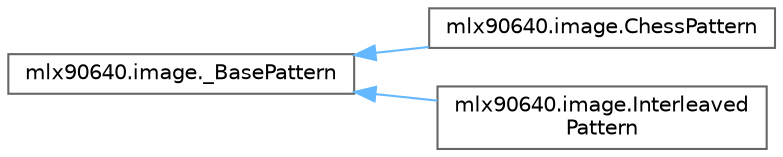 digraph "Graphical Class Hierarchy"
{
 // LATEX_PDF_SIZE
  bgcolor="transparent";
  edge [fontname=Helvetica,fontsize=10,labelfontname=Helvetica,labelfontsize=10];
  node [fontname=Helvetica,fontsize=10,shape=box,height=0.2,width=0.4];
  rankdir="LR";
  Node0 [label="mlx90640.image._BasePattern",height=0.2,width=0.4,color="grey40", fillcolor="white", style="filled",URL="$classmlx90640_1_1image_1_1___base_pattern.html",tooltip=" "];
  Node0 -> Node1 [dir="back",color="steelblue1",style="solid"];
  Node1 [label="mlx90640.image.ChessPattern",height=0.2,width=0.4,color="grey40", fillcolor="white", style="filled",URL="$classmlx90640_1_1image_1_1_chess_pattern.html",tooltip=" "];
  Node0 -> Node2 [dir="back",color="steelblue1",style="solid"];
  Node2 [label="mlx90640.image.Interleaved\lPattern",height=0.2,width=0.4,color="grey40", fillcolor="white", style="filled",URL="$classmlx90640_1_1image_1_1_interleaved_pattern.html",tooltip=" "];
}
